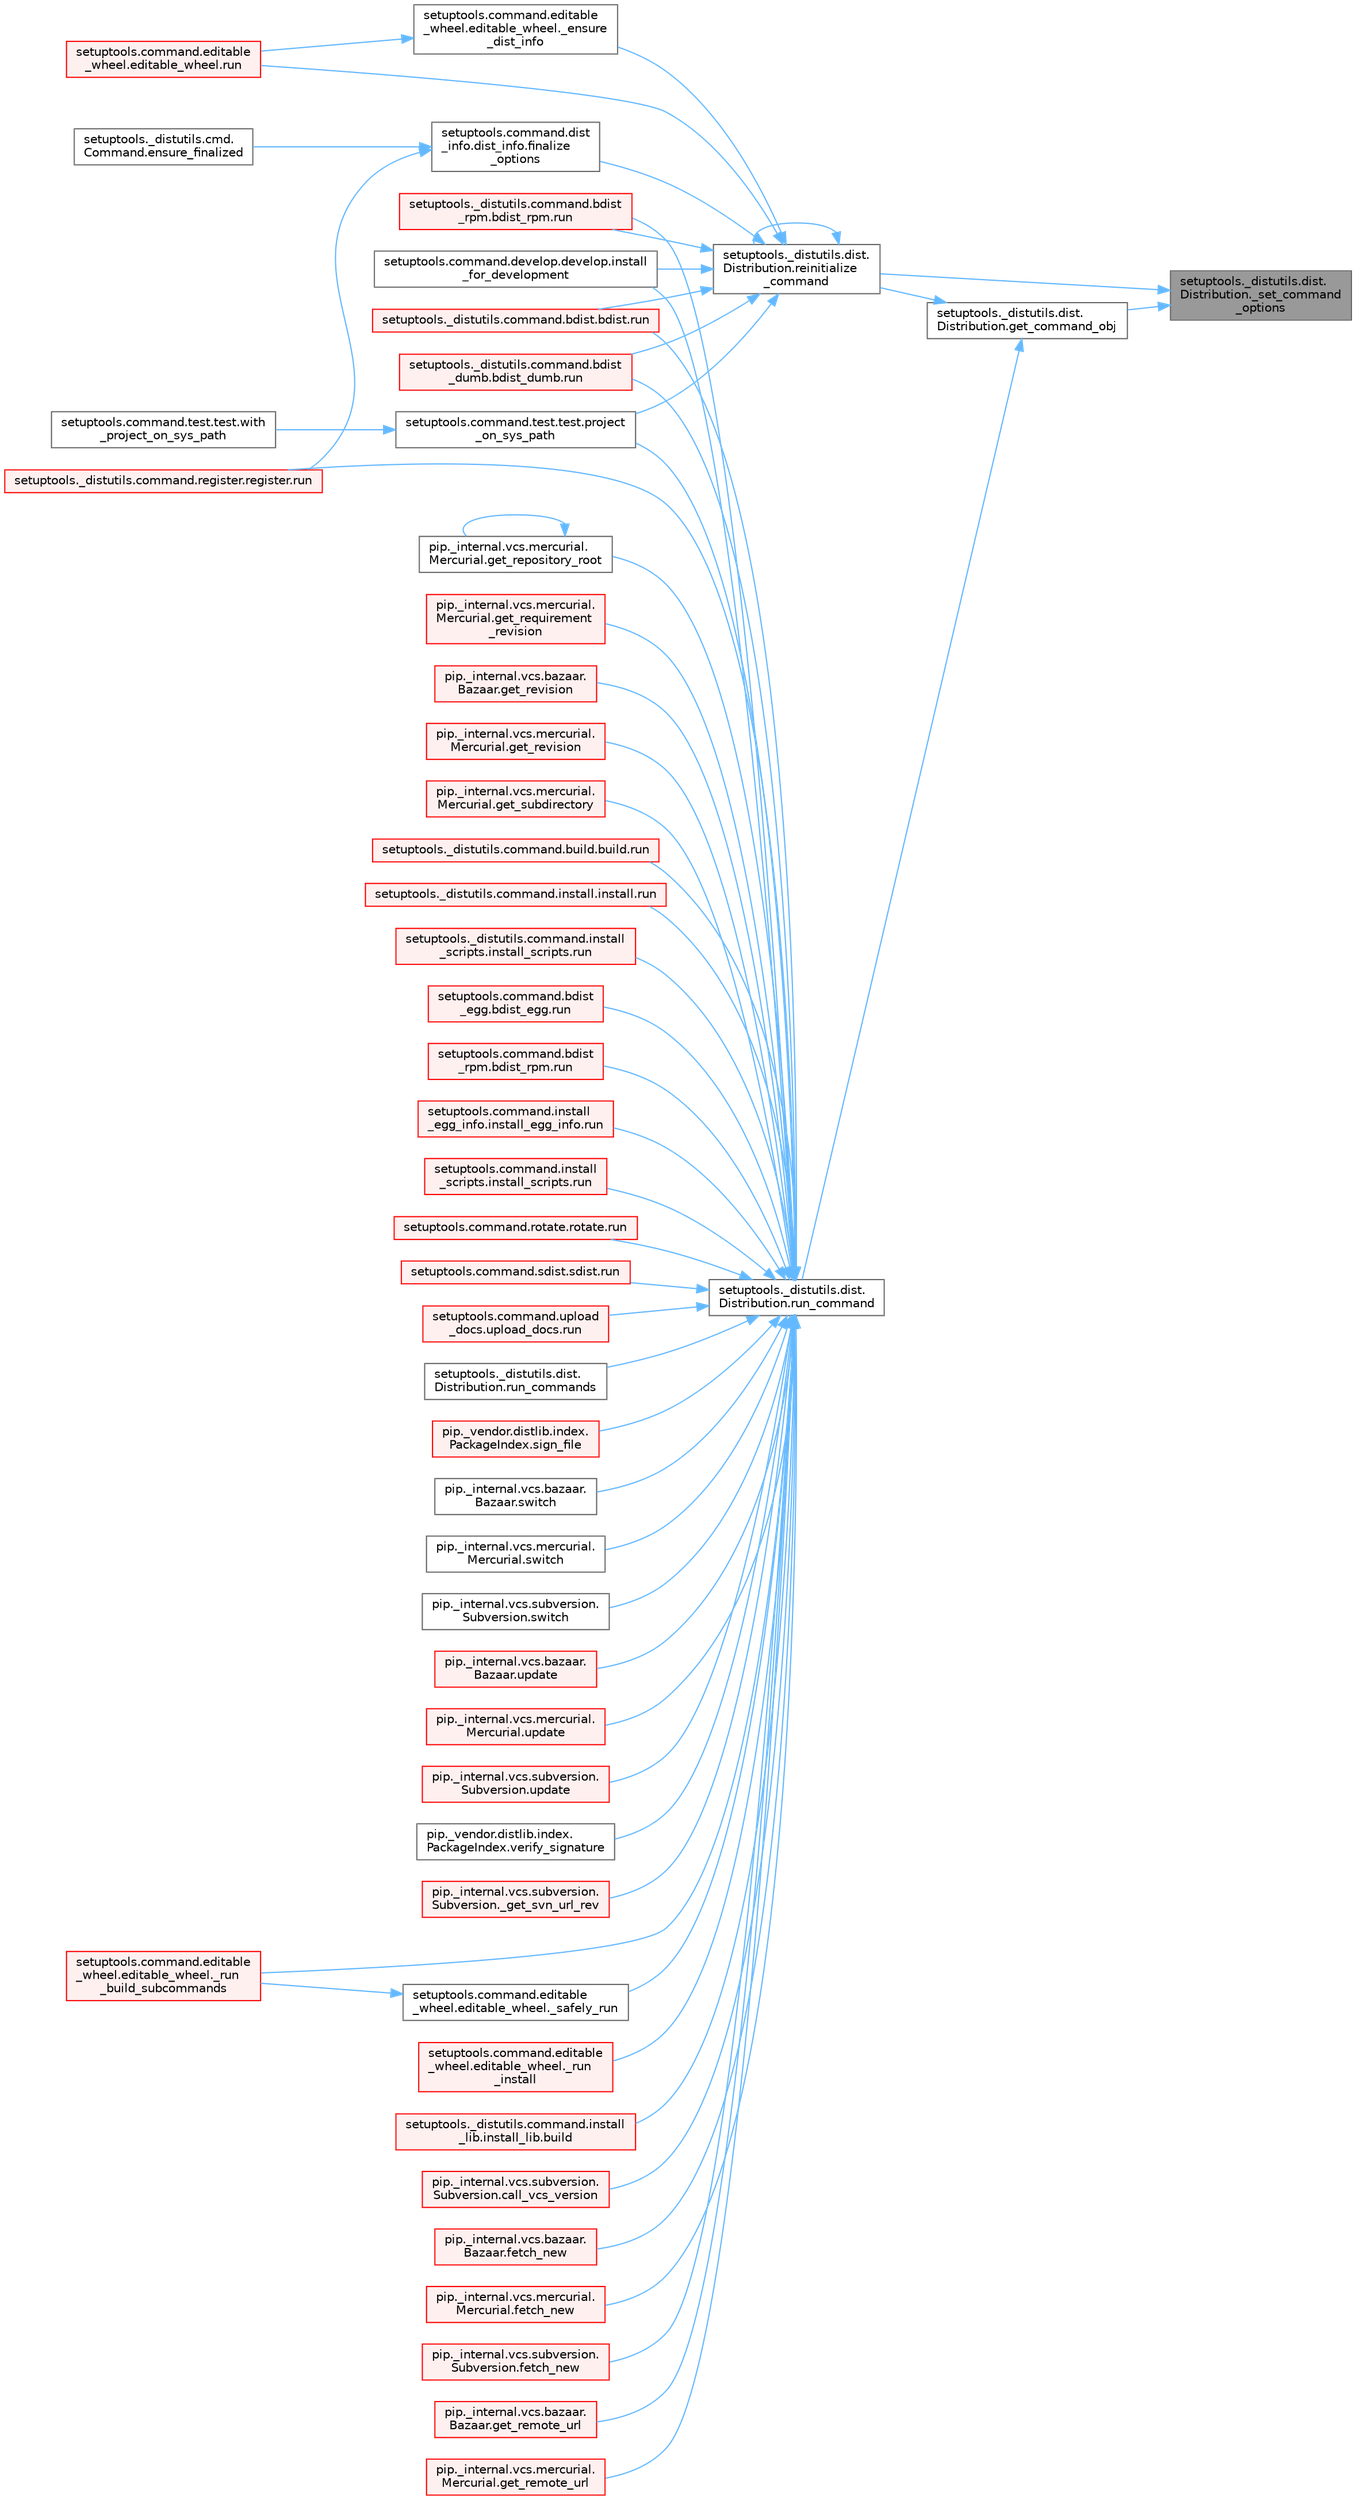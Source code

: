 digraph "setuptools._distutils.dist.Distribution._set_command_options"
{
 // LATEX_PDF_SIZE
  bgcolor="transparent";
  edge [fontname=Helvetica,fontsize=10,labelfontname=Helvetica,labelfontsize=10];
  node [fontname=Helvetica,fontsize=10,shape=box,height=0.2,width=0.4];
  rankdir="RL";
  Node1 [id="Node000001",label="setuptools._distutils.dist.\lDistribution._set_command\l_options",height=0.2,width=0.4,color="gray40", fillcolor="grey60", style="filled", fontcolor="black",tooltip=" "];
  Node1 -> Node2 [id="edge1_Node000001_Node000002",dir="back",color="steelblue1",style="solid",tooltip=" "];
  Node2 [id="Node000002",label="setuptools._distutils.dist.\lDistribution.get_command_obj",height=0.2,width=0.4,color="grey40", fillcolor="white", style="filled",URL="$classsetuptools_1_1__distutils_1_1dist_1_1_distribution.html#a80e8e7bbd4549f6bcfc1203aa0a78690",tooltip=" "];
  Node2 -> Node3 [id="edge2_Node000002_Node000003",dir="back",color="steelblue1",style="solid",tooltip=" "];
  Node3 [id="Node000003",label="setuptools._distutils.dist.\lDistribution.reinitialize\l_command",height=0.2,width=0.4,color="grey40", fillcolor="white", style="filled",URL="$classsetuptools_1_1__distutils_1_1dist_1_1_distribution.html#af2c7f4e88aef83b7998790901d61690c",tooltip=" "];
  Node3 -> Node4 [id="edge3_Node000003_Node000004",dir="back",color="steelblue1",style="solid",tooltip=" "];
  Node4 [id="Node000004",label="setuptools.command.editable\l_wheel.editable_wheel._ensure\l_dist_info",height=0.2,width=0.4,color="grey40", fillcolor="white", style="filled",URL="$classsetuptools_1_1command_1_1editable__wheel_1_1editable__wheel.html#a32893594f23387e938e94fa715d91079",tooltip=" "];
  Node4 -> Node5 [id="edge4_Node000004_Node000005",dir="back",color="steelblue1",style="solid",tooltip=" "];
  Node5 [id="Node000005",label="setuptools.command.editable\l_wheel.editable_wheel.run",height=0.2,width=0.4,color="red", fillcolor="#FFF0F0", style="filled",URL="$classsetuptools_1_1command_1_1editable__wheel_1_1editable__wheel.html#a6181422bbe946a10478b3a2365bfc848",tooltip=" "];
  Node3 -> Node10 [id="edge5_Node000003_Node000010",dir="back",color="steelblue1",style="solid",tooltip=" "];
  Node10 [id="Node000010",label="setuptools.command.dist\l_info.dist_info.finalize\l_options",height=0.2,width=0.4,color="grey40", fillcolor="white", style="filled",URL="$classsetuptools_1_1command_1_1dist__info_1_1dist__info.html#a1d2714e2ca4129b5b846f52e4c8e3a64",tooltip=" "];
  Node10 -> Node11 [id="edge6_Node000010_Node000011",dir="back",color="steelblue1",style="solid",tooltip=" "];
  Node11 [id="Node000011",label="setuptools._distutils.cmd.\lCommand.ensure_finalized",height=0.2,width=0.4,color="grey40", fillcolor="white", style="filled",URL="$classsetuptools_1_1__distutils_1_1cmd_1_1_command.html#a3d586ca13afbfed87a11872fd15515ab",tooltip=" "];
  Node10 -> Node12 [id="edge7_Node000010_Node000012",dir="back",color="steelblue1",style="solid",tooltip=" "];
  Node12 [id="Node000012",label="setuptools._distutils.command.register.register.run",height=0.2,width=0.4,color="red", fillcolor="#FFF0F0", style="filled",URL="$classsetuptools_1_1__distutils_1_1command_1_1register_1_1register.html#a2c04b126757f477c907033d7f3d0e169",tooltip=" "];
  Node3 -> Node13 [id="edge8_Node000003_Node000013",dir="back",color="steelblue1",style="solid",tooltip=" "];
  Node13 [id="Node000013",label="setuptools.command.develop.develop.install\l_for_development",height=0.2,width=0.4,color="grey40", fillcolor="white", style="filled",URL="$classsetuptools_1_1command_1_1develop_1_1develop.html#a35de7e3f44f8096f0334bc5bae4f3966",tooltip=" "];
  Node3 -> Node14 [id="edge9_Node000003_Node000014",dir="back",color="steelblue1",style="solid",tooltip=" "];
  Node14 [id="Node000014",label="setuptools.command.test.test.project\l_on_sys_path",height=0.2,width=0.4,color="grey40", fillcolor="white", style="filled",URL="$classsetuptools_1_1command_1_1test_1_1test.html#a5b270df5600b6d95c1e0e05e539897a8",tooltip=" "];
  Node14 -> Node15 [id="edge10_Node000014_Node000015",dir="back",color="steelblue1",style="solid",tooltip=" "];
  Node15 [id="Node000015",label="setuptools.command.test.test.with\l_project_on_sys_path",height=0.2,width=0.4,color="grey40", fillcolor="white", style="filled",URL="$classsetuptools_1_1command_1_1test_1_1test.html#a0c105965c9b2ff03caea26bdb69220db",tooltip=" "];
  Node3 -> Node3 [id="edge11_Node000003_Node000003",dir="back",color="steelblue1",style="solid",tooltip=" "];
  Node3 -> Node16 [id="edge12_Node000003_Node000016",dir="back",color="steelblue1",style="solid",tooltip=" "];
  Node16 [id="Node000016",label="setuptools._distutils.command.bdist.bdist.run",height=0.2,width=0.4,color="red", fillcolor="#FFF0F0", style="filled",URL="$classsetuptools_1_1__distutils_1_1command_1_1bdist_1_1bdist.html#a6862e6e3bb065ba86a2c337652fbb864",tooltip=" "];
  Node3 -> Node17 [id="edge13_Node000003_Node000017",dir="back",color="steelblue1",style="solid",tooltip=" "];
  Node17 [id="Node000017",label="setuptools._distutils.command.bdist\l_dumb.bdist_dumb.run",height=0.2,width=0.4,color="red", fillcolor="#FFF0F0", style="filled",URL="$classsetuptools_1_1__distutils_1_1command_1_1bdist__dumb_1_1bdist__dumb.html#a1ddf2b2f2332fed447e1f22a0cf6e129",tooltip=" "];
  Node3 -> Node18 [id="edge14_Node000003_Node000018",dir="back",color="steelblue1",style="solid",tooltip=" "];
  Node18 [id="Node000018",label="setuptools._distutils.command.bdist\l_rpm.bdist_rpm.run",height=0.2,width=0.4,color="red", fillcolor="#FFF0F0", style="filled",URL="$classsetuptools_1_1__distutils_1_1command_1_1bdist__rpm_1_1bdist__rpm.html#adcee42c05da0e307fe50ccba1f7efd75",tooltip=" "];
  Node3 -> Node5 [id="edge15_Node000003_Node000005",dir="back",color="steelblue1",style="solid",tooltip=" "];
  Node2 -> Node19 [id="edge16_Node000002_Node000019",dir="back",color="steelblue1",style="solid",tooltip=" "];
  Node19 [id="Node000019",label="setuptools._distutils.dist.\lDistribution.run_command",height=0.2,width=0.4,color="grey40", fillcolor="white", style="filled",URL="$classsetuptools_1_1__distutils_1_1dist_1_1_distribution.html#af88f5c28eb0069f7f38d97a6ec0b6aa3",tooltip=" "];
  Node19 -> Node20 [id="edge17_Node000019_Node000020",dir="back",color="steelblue1",style="solid",tooltip=" "];
  Node20 [id="Node000020",label="pip._internal.vcs.subversion.\lSubversion._get_svn_url_rev",height=0.2,width=0.4,color="red", fillcolor="#FFF0F0", style="filled",URL="$classpip_1_1__internal_1_1vcs_1_1subversion_1_1_subversion.html#a561b918238c7b04a4b7ddee4a5570f9f",tooltip=" "];
  Node19 -> Node25 [id="edge18_Node000019_Node000025",dir="back",color="steelblue1",style="solid",tooltip=" "];
  Node25 [id="Node000025",label="setuptools.command.editable\l_wheel.editable_wheel._run\l_build_subcommands",height=0.2,width=0.4,color="red", fillcolor="#FFF0F0", style="filled",URL="$classsetuptools_1_1command_1_1editable__wheel_1_1editable__wheel.html#a5a1d2b004b213e6e74118156431e9475",tooltip=" "];
  Node19 -> Node28 [id="edge19_Node000019_Node000028",dir="back",color="steelblue1",style="solid",tooltip=" "];
  Node28 [id="Node000028",label="setuptools.command.editable\l_wheel.editable_wheel._run\l_install",height=0.2,width=0.4,color="red", fillcolor="#FFF0F0", style="filled",URL="$classsetuptools_1_1command_1_1editable__wheel_1_1editable__wheel.html#aba952add5a0ce87ee98e3c00882a08d6",tooltip=" "];
  Node19 -> Node29 [id="edge20_Node000019_Node000029",dir="back",color="steelblue1",style="solid",tooltip=" "];
  Node29 [id="Node000029",label="setuptools.command.editable\l_wheel.editable_wheel._safely_run",height=0.2,width=0.4,color="grey40", fillcolor="white", style="filled",URL="$classsetuptools_1_1command_1_1editable__wheel_1_1editable__wheel.html#a6da651144035301b28de27c71676f28a",tooltip=" "];
  Node29 -> Node25 [id="edge21_Node000029_Node000025",dir="back",color="steelblue1",style="solid",tooltip=" "];
  Node19 -> Node30 [id="edge22_Node000019_Node000030",dir="back",color="steelblue1",style="solid",tooltip=" "];
  Node30 [id="Node000030",label="setuptools._distutils.command.install\l_lib.install_lib.build",height=0.2,width=0.4,color="red", fillcolor="#FFF0F0", style="filled",URL="$classsetuptools_1_1__distutils_1_1command_1_1install__lib_1_1install__lib.html#a768766a6c24f04a7de30fbe94e3c4aa4",tooltip=" "];
  Node19 -> Node33 [id="edge23_Node000019_Node000033",dir="back",color="steelblue1",style="solid",tooltip=" "];
  Node33 [id="Node000033",label="pip._internal.vcs.subversion.\lSubversion.call_vcs_version",height=0.2,width=0.4,color="red", fillcolor="#FFF0F0", style="filled",URL="$classpip_1_1__internal_1_1vcs_1_1subversion_1_1_subversion.html#a4b081bea84b9d238f0f2fb6358d51168",tooltip=" "];
  Node19 -> Node2336 [id="edge24_Node000019_Node002336",dir="back",color="steelblue1",style="solid",tooltip=" "];
  Node2336 [id="Node002336",label="pip._internal.vcs.bazaar.\lBazaar.fetch_new",height=0.2,width=0.4,color="red", fillcolor="#FFF0F0", style="filled",URL="$classpip_1_1__internal_1_1vcs_1_1bazaar_1_1_bazaar.html#acafcbf2930a1cfdf60c30f760d6e07bb",tooltip=" "];
  Node19 -> Node2337 [id="edge25_Node000019_Node002337",dir="back",color="steelblue1",style="solid",tooltip=" "];
  Node2337 [id="Node002337",label="pip._internal.vcs.mercurial.\lMercurial.fetch_new",height=0.2,width=0.4,color="red", fillcolor="#FFF0F0", style="filled",URL="$classpip_1_1__internal_1_1vcs_1_1mercurial_1_1_mercurial.html#ae29d60a7ff4cdd5a5f6f5924aab0705c",tooltip=" "];
  Node19 -> Node36 [id="edge26_Node000019_Node000036",dir="back",color="steelblue1",style="solid",tooltip=" "];
  Node36 [id="Node000036",label="pip._internal.vcs.subversion.\lSubversion.fetch_new",height=0.2,width=0.4,color="red", fillcolor="#FFF0F0", style="filled",URL="$classpip_1_1__internal_1_1vcs_1_1subversion_1_1_subversion.html#a77872d266502778f01705398673cd459",tooltip=" "];
  Node19 -> Node2338 [id="edge27_Node000019_Node002338",dir="back",color="steelblue1",style="solid",tooltip=" "];
  Node2338 [id="Node002338",label="pip._internal.vcs.bazaar.\lBazaar.get_remote_url",height=0.2,width=0.4,color="red", fillcolor="#FFF0F0", style="filled",URL="$classpip_1_1__internal_1_1vcs_1_1bazaar_1_1_bazaar.html#a7ca2695eb981353537146db34d8adc6c",tooltip=" "];
  Node19 -> Node2339 [id="edge28_Node000019_Node002339",dir="back",color="steelblue1",style="solid",tooltip=" "];
  Node2339 [id="Node002339",label="pip._internal.vcs.mercurial.\lMercurial.get_remote_url",height=0.2,width=0.4,color="red", fillcolor="#FFF0F0", style="filled",URL="$classpip_1_1__internal_1_1vcs_1_1mercurial_1_1_mercurial.html#a181d844b6242c988eab721964c8fc225",tooltip=" "];
  Node19 -> Node2340 [id="edge29_Node000019_Node002340",dir="back",color="steelblue1",style="solid",tooltip=" "];
  Node2340 [id="Node002340",label="pip._internal.vcs.mercurial.\lMercurial.get_repository_root",height=0.2,width=0.4,color="grey40", fillcolor="white", style="filled",URL="$classpip_1_1__internal_1_1vcs_1_1mercurial_1_1_mercurial.html#a440557c19596d8b32e550178393ac56b",tooltip=" "];
  Node2340 -> Node2340 [id="edge30_Node002340_Node002340",dir="back",color="steelblue1",style="solid",tooltip=" "];
  Node19 -> Node2341 [id="edge31_Node000019_Node002341",dir="back",color="steelblue1",style="solid",tooltip=" "];
  Node2341 [id="Node002341",label="pip._internal.vcs.mercurial.\lMercurial.get_requirement\l_revision",height=0.2,width=0.4,color="red", fillcolor="#FFF0F0", style="filled",URL="$classpip_1_1__internal_1_1vcs_1_1mercurial_1_1_mercurial.html#af179b008f1836297ecee0e665421ae66",tooltip=" "];
  Node19 -> Node2342 [id="edge32_Node000019_Node002342",dir="back",color="steelblue1",style="solid",tooltip=" "];
  Node2342 [id="Node002342",label="pip._internal.vcs.bazaar.\lBazaar.get_revision",height=0.2,width=0.4,color="red", fillcolor="#FFF0F0", style="filled",URL="$classpip_1_1__internal_1_1vcs_1_1bazaar_1_1_bazaar.html#a1c1d94fd7c494b376d82874c99857903",tooltip=" "];
  Node19 -> Node2343 [id="edge33_Node000019_Node002343",dir="back",color="steelblue1",style="solid",tooltip=" "];
  Node2343 [id="Node002343",label="pip._internal.vcs.mercurial.\lMercurial.get_revision",height=0.2,width=0.4,color="red", fillcolor="#FFF0F0", style="filled",URL="$classpip_1_1__internal_1_1vcs_1_1mercurial_1_1_mercurial.html#ab89d500793ab8eeb2d882e5ee5835236",tooltip=" "];
  Node19 -> Node2344 [id="edge34_Node000019_Node002344",dir="back",color="steelblue1",style="solid",tooltip=" "];
  Node2344 [id="Node002344",label="pip._internal.vcs.mercurial.\lMercurial.get_subdirectory",height=0.2,width=0.4,color="red", fillcolor="#FFF0F0", style="filled",URL="$classpip_1_1__internal_1_1vcs_1_1mercurial_1_1_mercurial.html#a3c6d97ec6bdd2f07c86b09bbdc5cba64",tooltip=" "];
  Node19 -> Node13 [id="edge35_Node000019_Node000013",dir="back",color="steelblue1",style="solid",tooltip=" "];
  Node19 -> Node14 [id="edge36_Node000019_Node000014",dir="back",color="steelblue1",style="solid",tooltip=" "];
  Node19 -> Node16 [id="edge37_Node000019_Node000016",dir="back",color="steelblue1",style="solid",tooltip=" "];
  Node19 -> Node17 [id="edge38_Node000019_Node000017",dir="back",color="steelblue1",style="solid",tooltip=" "];
  Node19 -> Node18 [id="edge39_Node000019_Node000018",dir="back",color="steelblue1",style="solid",tooltip=" "];
  Node19 -> Node2345 [id="edge40_Node000019_Node002345",dir="back",color="steelblue1",style="solid",tooltip=" "];
  Node2345 [id="Node002345",label="setuptools._distutils.command.build.build.run",height=0.2,width=0.4,color="red", fillcolor="#FFF0F0", style="filled",URL="$classsetuptools_1_1__distutils_1_1command_1_1build_1_1build.html#a32d79092f6ba3b52037422e0e6b1c8f7",tooltip=" "];
  Node19 -> Node191 [id="edge41_Node000019_Node000191",dir="back",color="steelblue1",style="solid",tooltip=" "];
  Node191 [id="Node000191",label="setuptools._distutils.command.install.install.run",height=0.2,width=0.4,color="red", fillcolor="#FFF0F0", style="filled",URL="$classsetuptools_1_1__distutils_1_1command_1_1install_1_1install.html#a334865e31c8184ad6db89bade3233a4f",tooltip=" "];
  Node19 -> Node2346 [id="edge42_Node000019_Node002346",dir="back",color="steelblue1",style="solid",tooltip=" "];
  Node2346 [id="Node002346",label="setuptools._distutils.command.install\l_scripts.install_scripts.run",height=0.2,width=0.4,color="red", fillcolor="#FFF0F0", style="filled",URL="$classsetuptools_1_1__distutils_1_1command_1_1install__scripts_1_1install__scripts.html#a94ee81263a2b9d0d2a5c2793b58fc954",tooltip=" "];
  Node19 -> Node12 [id="edge43_Node000019_Node000012",dir="back",color="steelblue1",style="solid",tooltip=" "];
  Node19 -> Node2347 [id="edge44_Node000019_Node002347",dir="back",color="steelblue1",style="solid",tooltip=" "];
  Node2347 [id="Node002347",label="setuptools.command.bdist\l_egg.bdist_egg.run",height=0.2,width=0.4,color="red", fillcolor="#FFF0F0", style="filled",URL="$classsetuptools_1_1command_1_1bdist__egg_1_1bdist__egg.html#a1d5efaf94859f9b85520a1ca39e59d39",tooltip=" "];
  Node19 -> Node2348 [id="edge45_Node000019_Node002348",dir="back",color="steelblue1",style="solid",tooltip=" "];
  Node2348 [id="Node002348",label="setuptools.command.bdist\l_rpm.bdist_rpm.run",height=0.2,width=0.4,color="red", fillcolor="#FFF0F0", style="filled",URL="$classsetuptools_1_1command_1_1bdist__rpm_1_1bdist__rpm.html#a05458d5eb47582848fe153235ad4a04d",tooltip=" "];
  Node19 -> Node360 [id="edge46_Node000019_Node000360",dir="back",color="steelblue1",style="solid",tooltip=" "];
  Node360 [id="Node000360",label="setuptools.command.install\l_egg_info.install_egg_info.run",height=0.2,width=0.4,color="red", fillcolor="#FFF0F0", style="filled",URL="$classsetuptools_1_1command_1_1install__egg__info_1_1install__egg__info.html#a0f1546b2a4a230ae8a4e0aaa4706579e",tooltip=" "];
  Node19 -> Node2349 [id="edge47_Node000019_Node002349",dir="back",color="steelblue1",style="solid",tooltip=" "];
  Node2349 [id="Node002349",label="setuptools.command.install\l_scripts.install_scripts.run",height=0.2,width=0.4,color="red", fillcolor="#FFF0F0", style="filled",URL="$classsetuptools_1_1command_1_1install__scripts_1_1install__scripts.html#ac198cbcee24f1e833a37ee4cf7e89849",tooltip=" "];
  Node19 -> Node2350 [id="edge48_Node000019_Node002350",dir="back",color="steelblue1",style="solid",tooltip=" "];
  Node2350 [id="Node002350",label="setuptools.command.rotate.rotate.run",height=0.2,width=0.4,color="red", fillcolor="#FFF0F0", style="filled",URL="$classsetuptools_1_1command_1_1rotate_1_1rotate.html#a9054b17464c6a651b9c7e2ec5ea23fcf",tooltip=" "];
  Node19 -> Node2351 [id="edge49_Node000019_Node002351",dir="back",color="steelblue1",style="solid",tooltip=" "];
  Node2351 [id="Node002351",label="setuptools.command.sdist.sdist.run",height=0.2,width=0.4,color="red", fillcolor="#FFF0F0", style="filled",URL="$classsetuptools_1_1command_1_1sdist_1_1sdist.html#aa5355aa122aca4ed9e8bac61946053ed",tooltip=" "];
  Node19 -> Node65 [id="edge50_Node000019_Node000065",dir="back",color="steelblue1",style="solid",tooltip=" "];
  Node65 [id="Node000065",label="setuptools.command.upload\l_docs.upload_docs.run",height=0.2,width=0.4,color="red", fillcolor="#FFF0F0", style="filled",URL="$classsetuptools_1_1command_1_1upload__docs_1_1upload__docs.html#aa4dc06178a865c40dcd7fe0cd77a2bfe",tooltip=" "];
  Node19 -> Node2352 [id="edge51_Node000019_Node002352",dir="back",color="steelblue1",style="solid",tooltip=" "];
  Node2352 [id="Node002352",label="setuptools._distutils.dist.\lDistribution.run_commands",height=0.2,width=0.4,color="grey40", fillcolor="white", style="filled",URL="$classsetuptools_1_1__distutils_1_1dist_1_1_distribution.html#af2cf2ea3c9181b59283aeafe11578cab",tooltip=" "];
  Node19 -> Node2353 [id="edge52_Node000019_Node002353",dir="back",color="steelblue1",style="solid",tooltip=" "];
  Node2353 [id="Node002353",label="pip._vendor.distlib.index.\lPackageIndex.sign_file",height=0.2,width=0.4,color="red", fillcolor="#FFF0F0", style="filled",URL="$classpip_1_1__vendor_1_1distlib_1_1index_1_1_package_index.html#ad24c4f5bfa20ab345bffcdf7e45d024e",tooltip=" "];
  Node19 -> Node2354 [id="edge53_Node000019_Node002354",dir="back",color="steelblue1",style="solid",tooltip=" "];
  Node2354 [id="Node002354",label="pip._internal.vcs.bazaar.\lBazaar.switch",height=0.2,width=0.4,color="grey40", fillcolor="white", style="filled",URL="$classpip_1_1__internal_1_1vcs_1_1bazaar_1_1_bazaar.html#ac13aebed9aad0d0cb0ce46d3ba02f3b6",tooltip=" "];
  Node19 -> Node2355 [id="edge54_Node000019_Node002355",dir="back",color="steelblue1",style="solid",tooltip=" "];
  Node2355 [id="Node002355",label="pip._internal.vcs.mercurial.\lMercurial.switch",height=0.2,width=0.4,color="grey40", fillcolor="white", style="filled",URL="$classpip_1_1__internal_1_1vcs_1_1mercurial_1_1_mercurial.html#a5074f4358bf4c1df0e3d1c4dd6da1a39",tooltip=" "];
  Node19 -> Node37 [id="edge55_Node000019_Node000037",dir="back",color="steelblue1",style="solid",tooltip=" "];
  Node37 [id="Node000037",label="pip._internal.vcs.subversion.\lSubversion.switch",height=0.2,width=0.4,color="grey40", fillcolor="white", style="filled",URL="$classpip_1_1__internal_1_1vcs_1_1subversion_1_1_subversion.html#a1d3d43f4e8db6cc7f59a748ce504b7de",tooltip=" "];
  Node19 -> Node2356 [id="edge56_Node000019_Node002356",dir="back",color="steelblue1",style="solid",tooltip=" "];
  Node2356 [id="Node002356",label="pip._internal.vcs.bazaar.\lBazaar.update",height=0.2,width=0.4,color="red", fillcolor="#FFF0F0", style="filled",URL="$classpip_1_1__internal_1_1vcs_1_1bazaar_1_1_bazaar.html#ab72f9605304d0f45c9cee1b01475db15",tooltip=" "];
  Node19 -> Node2357 [id="edge57_Node000019_Node002357",dir="back",color="steelblue1",style="solid",tooltip=" "];
  Node2357 [id="Node002357",label="pip._internal.vcs.mercurial.\lMercurial.update",height=0.2,width=0.4,color="red", fillcolor="#FFF0F0", style="filled",URL="$classpip_1_1__internal_1_1vcs_1_1mercurial_1_1_mercurial.html#ab20d928e9af6ddb8d125f17805b56433",tooltip=" "];
  Node19 -> Node38 [id="edge58_Node000019_Node000038",dir="back",color="steelblue1",style="solid",tooltip=" "];
  Node38 [id="Node000038",label="pip._internal.vcs.subversion.\lSubversion.update",height=0.2,width=0.4,color="red", fillcolor="#FFF0F0", style="filled",URL="$classpip_1_1__internal_1_1vcs_1_1subversion_1_1_subversion.html#a6ffdf52e473391cd02f543f30e12cc94",tooltip=" "];
  Node19 -> Node2358 [id="edge59_Node000019_Node002358",dir="back",color="steelblue1",style="solid",tooltip=" "];
  Node2358 [id="Node002358",label="pip._vendor.distlib.index.\lPackageIndex.verify_signature",height=0.2,width=0.4,color="grey40", fillcolor="white", style="filled",URL="$classpip_1_1__vendor_1_1distlib_1_1index_1_1_package_index.html#af9c82627786ba64f72751175bb110b3f",tooltip=" "];
  Node1 -> Node3 [id="edge60_Node000001_Node000003",dir="back",color="steelblue1",style="solid",tooltip=" "];
}
